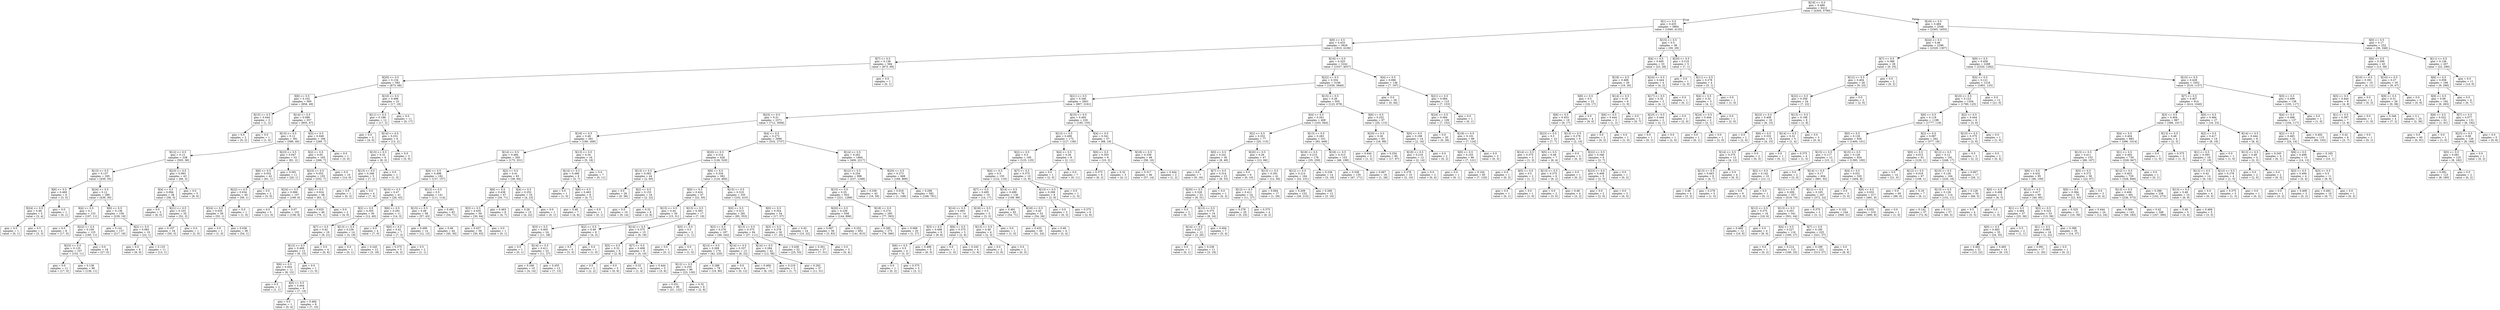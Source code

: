 digraph Tree {
node [shape=box] ;
0 [label="X[19] <= 0.5\ngini = 0.489\nsamples = 6412\nvalue = [4305, 5790]"] ;
1 [label="X[1] <= 0.5\ngini = 0.435\nsamples = 3864\nvalue = [1940, 4135]"] ;
0 -> 1 [labeldistance=2.5, labelangle=45, headlabel="True"] ;
2 [label="X[9] <= 0.5\ngini = 0.433\nsamples = 3826\nvalue = [1910, 4106]"] ;
1 -> 2 ;
3 [label="X[7] <= 0.5\ngini = 0.136\nsamples = 584\nvalue = [873, 69]"] ;
2 -> 3 ;
4 [label="X[20] <= 0.5\ngini = 0.134\nsamples = 583\nvalue = [873, 68]"] ;
3 -> 4 ;
5 [label="X[8] <= 0.5\ngini = 0.102\nsamples = 560\nvalue = [856, 49]"] ;
4 -> 5 ;
6 [label="X[15] <= 0.5\ngini = 0.444\nsamples = 3\nvalue = [1, 2]"] ;
5 -> 6 ;
7 [label="gini = 0.0\nsamples = 2\nvalue = [0, 2]"] ;
6 -> 7 ;
8 [label="gini = 0.0\nsamples = 1\nvalue = [1, 0]"] ;
6 -> 8 ;
9 [label="X[14] <= 0.5\ngini = 0.099\nsamples = 557\nvalue = [855, 47]"] ;
5 -> 9 ;
10 [label="X[15] <= 0.5\ngini = 0.12\nsamples = 391\nvalue = [586, 40]"] ;
9 -> 10 ;
11 [label="X[12] <= 0.5\ngini = 0.13\nsamples = 338\nvalue = [505, 38]"] ;
10 -> 11 ;
12 [label="X[13] <= 0.5\ngini = 0.137\nsamples = 295\nvalue = [439, 35]"] ;
11 -> 12 ;
13 [label="X[6] <= 0.5\ngini = 0.469\nsamples = 6\nvalue = [3, 5]"] ;
12 -> 13 ;
14 [label="X[24] <= 0.5\ngini = 0.49\nsamples = 5\nvalue = [3, 4]"] ;
13 -> 14 ;
15 [label="gini = 0.0\nsamples = 1\nvalue = [0, 1]"] ;
14 -> 15 ;
16 [label="gini = 0.5\nsamples = 4\nvalue = [3, 3]"] ;
14 -> 16 ;
17 [label="gini = 0.0\nsamples = 1\nvalue = [0, 1]"] ;
13 -> 17 ;
18 [label="X[24] <= 0.5\ngini = 0.12\nsamples = 289\nvalue = [436, 30]"] ;
12 -> 18 ;
19 [label="X[4] <= 0.5\ngini = 0.1\nsamples = 133\nvalue = [197, 11]"] ;
18 -> 19 ;
20 [label="gini = 0.0\nsamples = 8\nvalue = [17, 0]"] ;
19 -> 20 ;
21 [label="X[22] <= 0.5\ngini = 0.109\nsamples = 125\nvalue = [180, 11]"] ;
19 -> 21 ;
22 [label="X[23] <= 0.5\ngini = 0.125\nsamples = 107\nvalue = [153, 11]"] ;
21 -> 22 ;
23 [label="gini = 0.0\nsamples = 11\nvalue = [17, 0]"] ;
22 -> 23 ;
24 [label="gini = 0.138\nsamples = 96\nvalue = [136, 11]"] ;
22 -> 24 ;
25 [label="gini = 0.0\nsamples = 18\nvalue = [27, 0]"] ;
21 -> 25 ;
26 [label="X[6] <= 0.5\ngini = 0.136\nsamples = 156\nvalue = [239, 19]"] ;
18 -> 26 ;
27 [label="gini = 0.141\nsamples = 137\nvalue = [217, 18]"] ;
26 -> 27 ;
28 [label="X[2] <= 0.5\ngini = 0.083\nsamples = 19\nvalue = [22, 1]"] ;
26 -> 28 ;
29 [label="gini = 0.0\nsamples = 8\nvalue = [9, 0]"] ;
28 -> 29 ;
30 [label="gini = 0.133\nsamples = 11\nvalue = [13, 1]"] ;
28 -> 30 ;
31 [label="X[23] <= 0.5\ngini = 0.083\nsamples = 43\nvalue = [66, 3]"] ;
11 -> 31 ;
32 [label="X[4] <= 0.5\ngini = 0.094\nsamples = 38\nvalue = [58, 3]"] ;
31 -> 32 ;
33 [label="gini = 0.0\nsamples = 3\nvalue = [6, 0]"] ;
32 -> 33 ;
34 [label="X[21] <= 0.5\ngini = 0.103\nsamples = 35\nvalue = [52, 3]"] ;
32 -> 34 ;
35 [label="gini = 0.107\nsamples = 34\nvalue = [50, 3]"] ;
34 -> 35 ;
36 [label="gini = 0.0\nsamples = 1\nvalue = [2, 0]"] ;
34 -> 36 ;
37 [label="gini = 0.0\nsamples = 5\nvalue = [8, 0]"] ;
31 -> 37 ;
38 [label="X[23] <= 0.5\ngini = 0.047\nsamples = 53\nvalue = [81, 2]"] ;
10 -> 38 ;
39 [label="X[6] <= 0.5\ngini = 0.032\nsamples = 42\nvalue = [61, 1]"] ;
38 -> 39 ;
40 [label="X[22] <= 0.5\ngini = 0.034\nsamples = 40\nvalue = [56, 1]"] ;
39 -> 40 ;
41 [label="X[24] <= 0.5\ngini = 0.035\nsamples = 39\nvalue = [55, 1]"] ;
40 -> 41 ;
42 [label="gini = 0.0\nsamples = 1\nvalue = [1, 0]"] ;
41 -> 42 ;
43 [label="gini = 0.036\nsamples = 38\nvalue = [54, 1]"] ;
41 -> 43 ;
44 [label="gini = 0.0\nsamples = 1\nvalue = [1, 0]"] ;
40 -> 44 ;
45 [label="gini = 0.0\nsamples = 2\nvalue = [5, 0]"] ;
39 -> 45 ;
46 [label="gini = 0.091\nsamples = 11\nvalue = [20, 1]"] ;
38 -> 46 ;
47 [label="X[5] <= 0.5\ngini = 0.049\nsamples = 166\nvalue = [269, 7]"] ;
9 -> 47 ;
48 [label="X[2] <= 0.5\ngini = 0.05\nsamples = 165\nvalue = [266, 7]"] ;
47 -> 48 ;
49 [label="X[23] <= 0.5\ngini = 0.053\nsamples = 155\nvalue = [252, 7]"] ;
48 -> 49 ;
50 [label="X[24] <= 0.5\ngini = 0.066\nsamples = 107\nvalue = [169, 6]"] ;
49 -> 50 ;
51 [label="gini = 0.0\nsamples = 5\nvalue = [11, 0]"] ;
50 -> 51 ;
52 [label="gini = 0.07\nsamples = 102\nvalue = [158, 6]"] ;
50 -> 52 ;
53 [label="X[6] <= 0.5\ngini = 0.024\nsamples = 48\nvalue = [83, 1]"] ;
49 -> 53 ;
54 [label="gini = 0.025\nsamples = 46\nvalue = [79, 1]"] ;
53 -> 54 ;
55 [label="gini = 0.0\nsamples = 2\nvalue = [4, 0]"] ;
53 -> 55 ;
56 [label="gini = 0.0\nsamples = 10\nvalue = [14, 0]"] ;
48 -> 56 ;
57 [label="gini = 0.0\nsamples = 1\nvalue = [3, 0]"] ;
47 -> 57 ;
58 [label="X[10] <= 0.5\ngini = 0.498\nsamples = 23\nvalue = [17, 19]"] ;
4 -> 58 ;
59 [label="X[11] <= 0.5\ngini = 0.188\nsamples = 12\nvalue = [17, 2]"] ;
58 -> 59 ;
60 [label="gini = 0.0\nsamples = 3\nvalue = [4, 0]"] ;
59 -> 60 ;
61 [label="X[14] <= 0.5\ngini = 0.231\nsamples = 9\nvalue = [13, 2]"] ;
59 -> 61 ;
62 [label="X[15] <= 0.5\ngini = 0.32\nsamples = 6\nvalue = [8, 2]"] ;
61 -> 62 ;
63 [label="X[13] <= 0.5\ngini = 0.346\nsamples = 5\nvalue = [7, 2]"] ;
62 -> 63 ;
64 [label="gini = 0.0\nsamples = 1\nvalue = [0, 2]"] ;
63 -> 64 ;
65 [label="gini = 0.0\nsamples = 4\nvalue = [7, 0]"] ;
63 -> 65 ;
66 [label="gini = 0.0\nsamples = 1\nvalue = [1, 0]"] ;
62 -> 66 ;
67 [label="gini = 0.0\nsamples = 3\nvalue = [5, 0]"] ;
61 -> 67 ;
68 [label="gini = 0.0\nsamples = 11\nvalue = [0, 17]"] ;
58 -> 68 ;
69 [label="gini = 0.0\nsamples = 1\nvalue = [0, 1]"] ;
3 -> 69 ;
70 [label="X[16] <= 0.5\ngini = 0.325\nsamples = 3242\nvalue = [1037, 4037]"] ;
2 -> 70 ;
71 [label="X[22] <= 0.5\ngini = 0.334\nsamples = 3106\nvalue = [1030, 3840]"] ;
70 -> 71 ;
72 [label="X[21] <= 0.5\ngini = 0.346\nsamples = 2601\nvalue = [907, 3161]"] ;
71 -> 72 ;
73 [label="X[23] <= 0.5\ngini = 0.31\nsamples = 2371\nvalue = [712, 3006]"] ;
72 -> 73 ;
74 [label="X[18] <= 0.5\ngini = 0.48\nsamples = 281\nvalue = [180, 269]"] ;
73 -> 74 ;
75 [label="X[14] <= 0.5\ngini = 0.484\nsamples = 265\nvalue = [175, 251]"] ;
74 -> 75 ;
76 [label="X[4] <= 0.5\ngini = 0.498\nsamples = 182\nvalue = [137, 157]"] ;
75 -> 76 ;
77 [label="X[15] <= 0.5\ngini = 0.47\nsamples = 41\nvalue = [26, 43]"] ;
76 -> 77 ;
78 [label="X[2] <= 0.5\ngini = 0.355\nsamples = 30\nvalue = [12, 40]"] ;
77 -> 78 ;
79 [label="X[7] <= 0.5\ngini = 0.42\nsamples = 16\nvalue = [9, 21]"] ;
78 -> 79 ;
80 [label="X[12] <= 0.5\ngini = 0.469\nsamples = 12\nvalue = [9, 15]"] ;
79 -> 80 ;
81 [label="X[6] <= 0.5\ngini = 0.454\nsamples = 11\nvalue = [8, 15]"] ;
80 -> 81 ;
82 [label="gini = 0.5\nsamples = 2\nvalue = [1, 1]"] ;
81 -> 82 ;
83 [label="X[0] <= 0.5\ngini = 0.444\nsamples = 9\nvalue = [7, 14]"] ;
81 -> 83 ;
84 [label="gini = 0.0\nsamples = 1\nvalue = [0, 4]"] ;
83 -> 84 ;
85 [label="gini = 0.484\nsamples = 8\nvalue = [7, 10]"] ;
83 -> 85 ;
86 [label="gini = 0.0\nsamples = 1\nvalue = [1, 0]"] ;
80 -> 86 ;
87 [label="gini = 0.0\nsamples = 4\nvalue = [0, 6]"] ;
79 -> 87 ;
88 [label="X[13] <= 0.5\ngini = 0.236\nsamples = 14\nvalue = [3, 19]"] ;
78 -> 88 ;
89 [label="gini = 0.0\nsamples = 1\nvalue = [0, 1]"] ;
88 -> 89 ;
90 [label="gini = 0.245\nsamples = 13\nvalue = [3, 18]"] ;
88 -> 90 ;
91 [label="X[6] <= 0.5\ngini = 0.291\nsamples = 11\nvalue = [14, 3]"] ;
77 -> 91 ;
92 [label="gini = 0.0\nsamples = 4\nvalue = [7, 0]"] ;
91 -> 92 ;
93 [label="X[0] <= 0.5\ngini = 0.42\nsamples = 7\nvalue = [7, 3]"] ;
91 -> 93 ;
94 [label="gini = 0.375\nsamples = 5\nvalue = [6, 2]"] ;
93 -> 94 ;
95 [label="gini = 0.5\nsamples = 2\nvalue = [1, 1]"] ;
93 -> 95 ;
96 [label="X[13] <= 0.5\ngini = 0.5\nsamples = 141\nvalue = [111, 114]"] ;
76 -> 96 ;
97 [label="X[15] <= 0.5\ngini = 0.49\nsamples = 58\nvalue = [57, 43]"] ;
96 -> 97 ;
98 [label="gini = 0.499\nsamples = 14\nvalue = [12, 13]"] ;
97 -> 98 ;
99 [label="gini = 0.48\nsamples = 44\nvalue = [45, 30]"] ;
97 -> 99 ;
100 [label="gini = 0.491\nsamples = 83\nvalue = [54, 71]"] ;
96 -> 100 ;
101 [label="X[2] <= 0.5\ngini = 0.41\nsamples = 83\nvalue = [38, 94]"] ;
75 -> 101 ;
102 [label="X[6] <= 0.5\ngini = 0.438\nsamples = 67\nvalue = [34, 71]"] ;
101 -> 102 ;
103 [label="X[3] <= 0.5\ngini = 0.435\nsamples = 59\nvalue = [30, 64]"] ;
102 -> 103 ;
104 [label="gini = 0.437\nsamples = 58\nvalue = [30, 63]"] ;
103 -> 104 ;
105 [label="gini = 0.0\nsamples = 1\nvalue = [0, 1]"] ;
103 -> 105 ;
106 [label="gini = 0.463\nsamples = 8\nvalue = [4, 7]"] ;
102 -> 106 ;
107 [label="X[4] <= 0.5\ngini = 0.252\nsamples = 16\nvalue = [4, 23]"] ;
101 -> 107 ;
108 [label="gini = 0.26\nsamples = 15\nvalue = [4, 22]"] ;
107 -> 108 ;
109 [label="gini = 0.0\nsamples = 1\nvalue = [0, 1]"] ;
107 -> 109 ;
110 [label="X[13] <= 0.5\ngini = 0.34\nsamples = 16\nvalue = [5, 18]"] ;
74 -> 110 ;
111 [label="X[14] <= 0.5\ngini = 0.486\nsamples = 9\nvalue = [5, 7]"] ;
110 -> 111 ;
112 [label="gini = 0.0\nsamples = 1\nvalue = [1, 0]"] ;
111 -> 112 ;
113 [label="X[6] <= 0.5\ngini = 0.463\nsamples = 8\nvalue = [4, 7]"] ;
111 -> 113 ;
114 [label="gini = 0.48\nsamples = 7\nvalue = [4, 6]"] ;
113 -> 114 ;
115 [label="gini = 0.0\nsamples = 1\nvalue = [0, 1]"] ;
113 -> 115 ;
116 [label="gini = 0.0\nsamples = 7\nvalue = [0, 11]"] ;
110 -> 116 ;
117 [label="X[4] <= 0.5\ngini = 0.273\nsamples = 2090\nvalue = [532, 2737]"] ;
73 -> 117 ;
118 [label="X[20] <= 0.5\ngini = 0.314\nsamples = 426\nvalue = [126, 520]"] ;
117 -> 118 ;
119 [label="X[13] <= 0.5\ngini = 0.062\nsamples = 44\nvalue = [2, 60]"] ;
118 -> 119 ;
120 [label="gini = 0.0\nsamples = 26\nvalue = [0, 38]"] ;
119 -> 120 ;
121 [label="X[2] <= 0.5\ngini = 0.153\nsamples = 18\nvalue = [2, 22]"] ;
119 -> 121 ;
122 [label="gini = 0.0\nsamples = 10\nvalue = [0, 14]"] ;
121 -> 122 ;
123 [label="gini = 0.32\nsamples = 8\nvalue = [2, 8]"] ;
121 -> 123 ;
124 [label="X[6] <= 0.5\ngini = 0.334\nsamples = 382\nvalue = [124, 460]"] ;
118 -> 124 ;
125 [label="X[0] <= 0.5\ngini = 0.424\nsamples = 47\nvalue = [22, 50]"] ;
124 -> 125 ;
126 [label="X[15] <= 0.5\ngini = 0.44\nsamples = 30\nvalue = [15, 31]"] ;
125 -> 126 ;
127 [label="X[3] <= 0.5\ngini = 0.405\nsamples = 24\nvalue = [11, 28]"] ;
126 -> 127 ;
128 [label="gini = 0.0\nsamples = 1\nvalue = [0, 1]"] ;
127 -> 128 ;
129 [label="X[14] <= 0.5\ngini = 0.411\nsamples = 23\nvalue = [11, 27]"] ;
127 -> 129 ;
130 [label="gini = 0.346\nsamples = 10\nvalue = [4, 14]"] ;
129 -> 130 ;
131 [label="gini = 0.455\nsamples = 13\nvalue = [7, 13]"] ;
129 -> 131 ;
132 [label="X[2] <= 0.5\ngini = 0.49\nsamples = 6\nvalue = [4, 3]"] ;
126 -> 132 ;
133 [label="gini = 0.5\nsamples = 5\nvalue = [3, 3]"] ;
132 -> 133 ;
134 [label="gini = 0.0\nsamples = 1\nvalue = [1, 0]"] ;
132 -> 134 ;
135 [label="X[15] <= 0.5\ngini = 0.393\nsamples = 17\nvalue = [7, 19]"] ;
125 -> 135 ;
136 [label="X[14] <= 0.5\ngini = 0.375\nsamples = 15\nvalue = [6, 18]"] ;
135 -> 136 ;
137 [label="X[5] <= 0.5\ngini = 0.32\nsamples = 6\nvalue = [2, 8]"] ;
136 -> 137 ;
138 [label="gini = 0.5\nsamples = 3\nvalue = [2, 2]"] ;
137 -> 138 ;
139 [label="gini = 0.0\nsamples = 3\nvalue = [0, 6]"] ;
137 -> 139 ;
140 [label="X[7] <= 0.5\ngini = 0.408\nsamples = 9\nvalue = [4, 10]"] ;
136 -> 140 ;
141 [label="gini = 0.32\nsamples = 4\nvalue = [1, 4]"] ;
140 -> 141 ;
142 [label="gini = 0.444\nsamples = 5\nvalue = [3, 6]"] ;
140 -> 142 ;
143 [label="X[5] <= 0.5\ngini = 0.5\nsamples = 2\nvalue = [1, 1]"] ;
135 -> 143 ;
144 [label="gini = 0.0\nsamples = 1\nvalue = [0, 1]"] ;
143 -> 144 ;
145 [label="gini = 0.0\nsamples = 1\nvalue = [1, 0]"] ;
143 -> 145 ;
146 [label="X[15] <= 0.5\ngini = 0.319\nsamples = 335\nvalue = [102, 410]"] ;
124 -> 146 ;
147 [label="X[0] <= 0.5\ngini = 0.313\nsamples = 281\nvalue = [85, 353]"] ;
146 -> 147 ;
148 [label="X[3] <= 0.5\ngini = 0.276\nsamples = 187\nvalue = [48, 242]"] ;
147 -> 148 ;
149 [label="X[13] <= 0.5\ngini = 0.269\nsamples = 174\nvalue = [42, 220]"] ;
148 -> 149 ;
150 [label="X[12] <= 0.5\ngini = 0.255\nsamples = 96\nvalue = [23, 130]"] ;
149 -> 150 ;
151 [label="gini = 0.251\nsamples = 90\nvalue = [21, 122]"] ;
150 -> 151 ;
152 [label="gini = 0.32\nsamples = 6\nvalue = [2, 8]"] ;
150 -> 152 ;
153 [label="gini = 0.288\nsamples = 78\nvalue = [19, 90]"] ;
149 -> 153 ;
154 [label="X[14] <= 0.5\ngini = 0.337\nsamples = 13\nvalue = [6, 22]"] ;
148 -> 154 ;
155 [label="gini = 0.0\nsamples = 6\nvalue = [0, 12]"] ;
154 -> 155 ;
156 [label="gini = 0.469\nsamples = 7\nvalue = [6, 10]"] ;
154 -> 156 ;
157 [label="X[13] <= 0.5\ngini = 0.375\nsamples = 94\nvalue = [37, 111]"] ;
147 -> 157 ;
158 [label="X[14] <= 0.5\ngini = 0.284\nsamples = 42\nvalue = [12, 58]"] ;
157 -> 158 ;
159 [label="gini = 0.219\nsamples = 5\nvalue = [1, 7]"] ;
158 -> 159 ;
160 [label="gini = 0.292\nsamples = 37\nvalue = [11, 51]"] ;
158 -> 160 ;
161 [label="gini = 0.436\nsamples = 52\nvalue = [25, 53]"] ;
157 -> 161 ;
162 [label="X[0] <= 0.5\ngini = 0.354\nsamples = 54\nvalue = [17, 57]"] ;
146 -> 162 ;
163 [label="X[3] <= 0.5\ngini = 0.278\nsamples = 30\nvalue = [7, 35]"] ;
162 -> 163 ;
164 [label="gini = 0.301\nsamples = 27\nvalue = [7, 31]"] ;
163 -> 164 ;
165 [label="gini = 0.0\nsamples = 3\nvalue = [0, 4]"] ;
163 -> 165 ;
166 [label="gini = 0.43\nsamples = 24\nvalue = [10, 22]"] ;
162 -> 166 ;
167 [label="X[14] <= 0.5\ngini = 0.262\nsamples = 1664\nvalue = [406, 2217]"] ;
117 -> 167 ;
168 [label="X[12] <= 0.5\ngini = 0.254\nsamples = 996\nvalue = [237, 1348]"] ;
167 -> 168 ;
169 [label="X[15] <= 0.5\ngini = 0.25\nsamples = 953\nvalue = [221, 1289]"] ;
168 -> 169 ;
170 [label="X[20] <= 0.5\ngini = 0.239\nsamples = 658\nvalue = [144, 896]"] ;
169 -> 170 ;
171 [label="gini = 0.067\nsamples = 56\nvalue = [3, 83]"] ;
170 -> 171 ;
172 [label="gini = 0.252\nsamples = 602\nvalue = [141, 813]"] ;
170 -> 172 ;
173 [label="X[18] <= 0.5\ngini = 0.274\nsamples = 295\nvalue = [77, 393]"] ;
169 -> 173 ;
174 [label="gini = 0.285\nsamples = 275\nvalue = [76, 366]"] ;
173 -> 174 ;
175 [label="gini = 0.069\nsamples = 20\nvalue = [1, 27]"] ;
173 -> 175 ;
176 [label="gini = 0.336\nsamples = 43\nvalue = [16, 59]"] ;
168 -> 176 ;
177 [label="X[20] <= 0.5\ngini = 0.273\nsamples = 668\nvalue = [169, 869]"] ;
167 -> 177 ;
178 [label="gini = 0.018\nsamples = 76\nvalue = [1, 108]"] ;
177 -> 178 ;
179 [label="gini = 0.296\nsamples = 592\nvalue = [168, 761]"] ;
177 -> 179 ;
180 [label="X[15] <= 0.5\ngini = 0.493\nsamples = 230\nvalue = [195, 155]"] ;
72 -> 180 ;
181 [label="X[12] <= 0.5\ngini = 0.499\nsamples = 173\nvalue = [127, 136]"] ;
180 -> 181 ;
182 [label="X[2] <= 0.5\ngini = 0.5\nsamples = 165\nvalue = [125, 125]"] ;
181 -> 182 ;
183 [label="X[4] <= 0.5\ngini = 0.5\nsamples = 155\nvalue = [122, 116]"] ;
182 -> 183 ;
184 [label="X[7] <= 0.5\ngini = 0.495\nsamples = 19\nvalue = [14, 17]"] ;
183 -> 184 ;
185 [label="X[14] <= 0.5\ngini = 0.493\nsamples = 14\nvalue = [11, 14]"] ;
184 -> 185 ;
186 [label="X[3] <= 0.5\ngini = 0.498\nsamples = 9\nvalue = [9, 8]"] ;
185 -> 186 ;
187 [label="X[6] <= 0.5\ngini = 0.5\nsamples = 4\nvalue = [3, 3]"] ;
186 -> 187 ;
188 [label="gini = 0.0\nsamples = 1\nvalue = [0, 2]"] ;
187 -> 188 ;
189 [label="gini = 0.375\nsamples = 3\nvalue = [3, 1]"] ;
187 -> 189 ;
190 [label="gini = 0.496\nsamples = 5\nvalue = [6, 5]"] ;
186 -> 190 ;
191 [label="X[6] <= 0.5\ngini = 0.375\nsamples = 5\nvalue = [2, 6]"] ;
185 -> 191 ;
192 [label="gini = 0.0\nsamples = 1\nvalue = [1, 0]"] ;
191 -> 192 ;
193 [label="gini = 0.245\nsamples = 4\nvalue = [1, 6]"] ;
191 -> 193 ;
194 [label="X[18] <= 0.5\ngini = 0.5\nsamples = 5\nvalue = [3, 3]"] ;
184 -> 194 ;
195 [label="X[13] <= 0.5\ngini = 0.48\nsamples = 4\nvalue = [2, 3]"] ;
194 -> 195 ;
196 [label="gini = 0.0\nsamples = 2\nvalue = [2, 0]"] ;
195 -> 196 ;
197 [label="gini = 0.0\nsamples = 2\nvalue = [0, 3]"] ;
195 -> 197 ;
198 [label="gini = 0.0\nsamples = 1\nvalue = [1, 0]"] ;
194 -> 198 ;
199 [label="X[14] <= 0.5\ngini = 0.499\nsamples = 136\nvalue = [108, 99]"] ;
183 -> 199 ;
200 [label="gini = 0.491\nsamples = 83\nvalue = [54, 71]"] ;
199 -> 200 ;
201 [label="X[18] <= 0.5\ngini = 0.45\nsamples = 53\nvalue = [54, 28]"] ;
199 -> 201 ;
202 [label="gini = 0.435\nsamples = 49\nvalue = [51, 24]"] ;
201 -> 202 ;
203 [label="gini = 0.49\nsamples = 4\nvalue = [3, 4]"] ;
201 -> 203 ;
204 [label="X[7] <= 0.5\ngini = 0.375\nsamples = 10\nvalue = [3, 9]"] ;
182 -> 204 ;
205 [label="X[13] <= 0.5\ngini = 0.298\nsamples = 9\nvalue = [2, 9]"] ;
204 -> 205 ;
206 [label="gini = 0.0\nsamples = 3\nvalue = [0, 3]"] ;
205 -> 206 ;
207 [label="gini = 0.375\nsamples = 6\nvalue = [2, 6]"] ;
205 -> 207 ;
208 [label="gini = 0.0\nsamples = 1\nvalue = [1, 0]"] ;
204 -> 208 ;
209 [label="X[4] <= 0.5\ngini = 0.26\nsamples = 8\nvalue = [2, 11]"] ;
181 -> 209 ;
210 [label="gini = 0.0\nsamples = 1\nvalue = [2, 0]"] ;
209 -> 210 ;
211 [label="gini = 0.0\nsamples = 7\nvalue = [0, 11]"] ;
209 -> 211 ;
212 [label="X[4] <= 0.5\ngini = 0.341\nsamples = 57\nvalue = [68, 19]"] ;
180 -> 212 ;
213 [label="X[0] <= 0.5\ngini = 0.355\nsamples = 9\nvalue = [10, 3]"] ;
212 -> 213 ;
214 [label="gini = 0.375\nsamples = 6\nvalue = [6, 2]"] ;
213 -> 214 ;
215 [label="gini = 0.32\nsamples = 3\nvalue = [4, 1]"] ;
213 -> 215 ;
216 [label="X[18] <= 0.5\ngini = 0.339\nsamples = 48\nvalue = [58, 16]"] ;
212 -> 216 ;
217 [label="gini = 0.317\nsamples = 46\nvalue = [57, 14]"] ;
216 -> 217 ;
218 [label="gini = 0.444\nsamples = 2\nvalue = [1, 2]"] ;
216 -> 218 ;
219 [label="X[15] <= 0.5\ngini = 0.26\nsamples = 505\nvalue = [123, 679]"] ;
71 -> 219 ;
220 [label="X[4] <= 0.5\ngini = 0.261\nsamples = 408\nvalue = [103, 564]"] ;
219 -> 220 ;
221 [label="X[2] <= 0.5\ngini = 0.252\nsamples = 77\nvalue = [20, 115]"] ;
220 -> 221 ;
222 [label="X[0] <= 0.5\ngini = 0.241\nsamples = 30\nvalue = [8, 49]"] ;
221 -> 222 ;
223 [label="gini = 0.0\nsamples = 7\nvalue = [0, 16]"] ;
222 -> 223 ;
224 [label="X[7] <= 0.5\ngini = 0.314\nsamples = 23\nvalue = [8, 33]"] ;
222 -> 224 ;
225 [label="X[20] <= 0.5\ngini = 0.326\nsamples = 22\nvalue = [8, 31]"] ;
224 -> 225 ;
226 [label="gini = 0.0\nsamples = 3\nvalue = [0, 7]"] ;
225 -> 226 ;
227 [label="X[13] <= 0.5\ngini = 0.375\nsamples = 19\nvalue = [8, 24]"] ;
225 -> 227 ;
228 [label="X[14] <= 0.5\ngini = 0.227\nsamples = 12\nvalue = [3, 20]"] ;
227 -> 228 ;
229 [label="gini = 0.0\nsamples = 1\nvalue = [0, 1]"] ;
228 -> 229 ;
230 [label="gini = 0.236\nsamples = 11\nvalue = [3, 19]"] ;
228 -> 230 ;
231 [label="gini = 0.494\nsamples = 7\nvalue = [5, 4]"] ;
227 -> 231 ;
232 [label="gini = 0.0\nsamples = 1\nvalue = [0, 2]"] ;
224 -> 232 ;
233 [label="X[20] <= 0.5\ngini = 0.26\nsamples = 47\nvalue = [12, 66]"] ;
221 -> 233 ;
234 [label="gini = 0.0\nsamples = 6\nvalue = [0, 10]"] ;
233 -> 234 ;
235 [label="X[13] <= 0.5\ngini = 0.291\nsamples = 41\nvalue = [12, 56]"] ;
233 -> 235 ;
236 [label="X[12] <= 0.5\ngini = 0.411\nsamples = 24\nvalue = [11, 27]"] ;
235 -> 236 ;
237 [label="gini = 0.278\nsamples = 20\nvalue = [5, 25]"] ;
236 -> 237 ;
238 [label="gini = 0.375\nsamples = 4\nvalue = [6, 2]"] ;
236 -> 238 ;
239 [label="gini = 0.064\nsamples = 17\nvalue = [1, 29]"] ;
235 -> 239 ;
240 [label="X[13] <= 0.5\ngini = 0.263\nsamples = 331\nvalue = [83, 449]"] ;
220 -> 240 ;
241 [label="X[18] <= 0.5\ngini = 0.215\nsamples = 178\nvalue = [35, 250]"] ;
240 -> 241 ;
242 [label="X[12] <= 0.5\ngini = 0.214\nsamples = 164\nvalue = [32, 231]"] ;
241 -> 242 ;
243 [label="gini = 0.209\nsamples = 152\nvalue = [29, 215]"] ;
242 -> 243 ;
244 [label="gini = 0.266\nsamples = 12\nvalue = [3, 16]"] ;
242 -> 244 ;
245 [label="gini = 0.236\nsamples = 14\nvalue = [3, 19]"] ;
241 -> 245 ;
246 [label="X[18] <= 0.5\ngini = 0.313\nsamples = 153\nvalue = [48, 199]"] ;
240 -> 246 ;
247 [label="gini = 0.338\nsamples = 135\nvalue = [47, 171]"] ;
246 -> 247 ;
248 [label="gini = 0.067\nsamples = 18\nvalue = [1, 28]"] ;
246 -> 248 ;
249 [label="X[6] <= 0.5\ngini = 0.252\nsamples = 97\nvalue = [20, 115]"] ;
219 -> 249 ;
250 [label="X[20] <= 0.5\ngini = 0.26\nsamples = 83\nvalue = [18, 99]"] ;
249 -> 250 ;
251 [label="gini = 0.444\nsamples = 3\nvalue = [1, 2]"] ;
250 -> 251 ;
252 [label="gini = 0.254\nsamples = 80\nvalue = [17, 97]"] ;
250 -> 252 ;
253 [label="X[0] <= 0.5\ngini = 0.198\nsamples = 14\nvalue = [2, 16]"] ;
249 -> 253 ;
254 [label="X[18] <= 0.5\ngini = 0.219\nsamples = 12\nvalue = [2, 14]"] ;
253 -> 254 ;
255 [label="gini = 0.278\nsamples = 10\nvalue = [2, 10]"] ;
254 -> 255 ;
256 [label="gini = 0.0\nsamples = 2\nvalue = [0, 4]"] ;
254 -> 256 ;
257 [label="gini = 0.0\nsamples = 2\nvalue = [0, 2]"] ;
253 -> 257 ;
258 [label="X[4] <= 0.5\ngini = 0.066\nsamples = 136\nvalue = [7, 197]"] ;
70 -> 258 ;
259 [label="gini = 0.0\nsamples = 26\nvalue = [0, 44]"] ;
258 -> 259 ;
260 [label="X[21] <= 0.5\ngini = 0.084\nsamples = 110\nvalue = [7, 153]"] ;
258 -> 260 ;
261 [label="X[24] <= 0.5\ngini = 0.084\nsamples = 109\nvalue = [7, 152]"] ;
260 -> 261 ;
262 [label="gini = 0.0\nsamples = 20\nvalue = [0, 28]"] ;
261 -> 262 ;
263 [label="X[18] <= 0.5\ngini = 0.101\nsamples = 89\nvalue = [7, 124]"] ;
261 -> 263 ;
264 [label="X[0] <= 0.5\ngini = 0.103\nsamples = 86\nvalue = [7, 121]"] ;
263 -> 264 ;
265 [label="gini = 0.0\nsamples = 1\nvalue = [0, 1]"] ;
264 -> 265 ;
266 [label="gini = 0.104\nsamples = 85\nvalue = [7, 120]"] ;
264 -> 266 ;
267 [label="gini = 0.0\nsamples = 3\nvalue = [0, 3]"] ;
263 -> 267 ;
268 [label="gini = 0.0\nsamples = 1\nvalue = [0, 1]"] ;
260 -> 268 ;
269 [label="X[15] <= 0.5\ngini = 0.5\nsamples = 38\nvalue = [30, 29]"] ;
1 -> 269 ;
270 [label="X[4] <= 0.5\ngini = 0.495\nsamples = 33\nvalue = [23, 28]"] ;
269 -> 270 ;
271 [label="X[18] <= 0.5\ngini = 0.488\nsamples = 29\nvalue = [19, 26]"] ;
270 -> 271 ;
272 [label="X[8] <= 0.5\ngini = 0.5\nsamples = 23\nvalue = [18, 17]"] ;
271 -> 272 ;
273 [label="X[6] <= 0.5\ngini = 0.453\nsamples = 19\nvalue = [9, 17]"] ;
272 -> 273 ;
274 [label="X[23] <= 0.5\ngini = 0.5\nsamples = 10\nvalue = [7, 7]"] ;
273 -> 274 ;
275 [label="X[14] <= 0.5\ngini = 0.375\nsamples = 3\nvalue = [1, 3]"] ;
274 -> 275 ;
276 [label="gini = 0.0\nsamples = 1\nvalue = [0, 2]"] ;
275 -> 276 ;
277 [label="X[5] <= 0.5\ngini = 0.5\nsamples = 2\nvalue = [1, 1]"] ;
275 -> 277 ;
278 [label="gini = 0.0\nsamples = 1\nvalue = [0, 1]"] ;
277 -> 278 ;
279 [label="gini = 0.0\nsamples = 1\nvalue = [1, 0]"] ;
277 -> 279 ;
280 [label="X[5] <= 0.5\ngini = 0.48\nsamples = 7\nvalue = [6, 4]"] ;
274 -> 280 ;
281 [label="X[13] <= 0.5\ngini = 0.375\nsamples = 6\nvalue = [6, 2]"] ;
280 -> 281 ;
282 [label="gini = 0.0\nsamples = 2\nvalue = [3, 0]"] ;
281 -> 282 ;
283 [label="gini = 0.48\nsamples = 4\nvalue = [3, 2]"] ;
281 -> 283 ;
284 [label="gini = 0.0\nsamples = 1\nvalue = [0, 2]"] ;
280 -> 284 ;
285 [label="X[13] <= 0.5\ngini = 0.278\nsamples = 9\nvalue = [2, 10]"] ;
273 -> 285 ;
286 [label="gini = 0.0\nsamples = 3\nvalue = [0, 3]"] ;
285 -> 286 ;
287 [label="X[22] <= 0.5\ngini = 0.346\nsamples = 6\nvalue = [2, 7]"] ;
285 -> 287 ;
288 [label="X[23] <= 0.5\ngini = 0.408\nsamples = 5\nvalue = [2, 5]"] ;
287 -> 288 ;
289 [label="gini = 0.0\nsamples = 2\nvalue = [2, 0]"] ;
288 -> 289 ;
290 [label="gini = 0.0\nsamples = 3\nvalue = [0, 5]"] ;
288 -> 290 ;
291 [label="gini = 0.0\nsamples = 1\nvalue = [0, 2]"] ;
287 -> 291 ;
292 [label="gini = 0.0\nsamples = 4\nvalue = [9, 0]"] ;
272 -> 292 ;
293 [label="X[14] <= 0.5\ngini = 0.18\nsamples = 6\nvalue = [1, 9]"] ;
271 -> 293 ;
294 [label="X[6] <= 0.5\ngini = 0.444\nsamples = 3\nvalue = [1, 2]"] ;
293 -> 294 ;
295 [label="gini = 0.0\nsamples = 2\nvalue = [0, 2]"] ;
294 -> 295 ;
296 [label="gini = 0.0\nsamples = 1\nvalue = [1, 0]"] ;
294 -> 296 ;
297 [label="gini = 0.0\nsamples = 3\nvalue = [0, 7]"] ;
293 -> 297 ;
298 [label="X[24] <= 0.5\ngini = 0.444\nsamples = 4\nvalue = [4, 2]"] ;
270 -> 298 ;
299 [label="X[17] <= 0.5\ngini = 0.32\nsamples = 3\nvalue = [4, 1]"] ;
298 -> 299 ;
300 [label="X[23] <= 0.5\ngini = 0.444\nsamples = 2\nvalue = [2, 1]"] ;
299 -> 300 ;
301 [label="gini = 0.0\nsamples = 1\nvalue = [0, 1]"] ;
300 -> 301 ;
302 [label="gini = 0.0\nsamples = 1\nvalue = [2, 0]"] ;
300 -> 302 ;
303 [label="gini = 0.0\nsamples = 1\nvalue = [2, 0]"] ;
299 -> 303 ;
304 [label="gini = 0.0\nsamples = 1\nvalue = [0, 1]"] ;
298 -> 304 ;
305 [label="X[20] <= 0.5\ngini = 0.219\nsamples = 5\nvalue = [7, 1]"] ;
269 -> 305 ;
306 [label="gini = 0.0\nsamples = 1\nvalue = [2, 0]"] ;
305 -> 306 ;
307 [label="X[11] <= 0.5\ngini = 0.278\nsamples = 4\nvalue = [5, 1]"] ;
305 -> 307 ;
308 [label="X[4] <= 0.5\ngini = 0.32\nsamples = 3\nvalue = [4, 1]"] ;
307 -> 308 ;
309 [label="X[24] <= 0.5\ngini = 0.444\nsamples = 2\nvalue = [2, 1]"] ;
308 -> 309 ;
310 [label="gini = 0.0\nsamples = 1\nvalue = [0, 1]"] ;
309 -> 310 ;
311 [label="gini = 0.0\nsamples = 1\nvalue = [2, 0]"] ;
309 -> 311 ;
312 [label="gini = 0.0\nsamples = 1\nvalue = [2, 0]"] ;
308 -> 312 ;
313 [label="gini = 0.0\nsamples = 1\nvalue = [1, 0]"] ;
307 -> 313 ;
314 [label="X[16] <= 0.5\ngini = 0.484\nsamples = 2548\nvalue = [2365, 1655]"] ;
0 -> 314 [labeldistance=2.5, labelangle=-45, headlabel="False"] ;
315 [label="X[24] <= 0.5\ngini = 0.46\nsamples = 2296\nvalue = [2329, 1307]"] ;
314 -> 315 ;
316 [label="X[7] <= 0.5\ngini = 0.389\nsamples = 28\nvalue = [9, 25]"] ;
315 -> 316 ;
317 [label="X[12] <= 0.5\ngini = 0.404\nsamples = 26\nvalue = [9, 23]"] ;
316 -> 317 ;
318 [label="X[22] <= 0.5\ngini = 0.358\nsamples = 24\nvalue = [7, 23]"] ;
317 -> 318 ;
319 [label="X[23] <= 0.5\ngini = 0.408\nsamples = 16\nvalue = [6, 15]"] ;
318 -> 319 ;
320 [label="gini = 0.0\nsamples = 1\nvalue = [2, 0]"] ;
319 -> 320 ;
321 [label="X[6] <= 0.5\ngini = 0.332\nsamples = 15\nvalue = [4, 15]"] ;
319 -> 321 ;
322 [label="X[14] <= 0.5\ngini = 0.375\nsamples = 13\nvalue = [4, 12]"] ;
321 -> 322 ;
323 [label="X[13] <= 0.5\ngini = 0.463\nsamples = 9\nvalue = [4, 7]"] ;
322 -> 323 ;
324 [label="gini = 0.48\nsamples = 4\nvalue = [3, 2]"] ;
323 -> 324 ;
325 [label="gini = 0.278\nsamples = 5\nvalue = [1, 5]"] ;
323 -> 325 ;
326 [label="gini = 0.0\nsamples = 4\nvalue = [0, 5]"] ;
322 -> 326 ;
327 [label="gini = 0.0\nsamples = 2\nvalue = [0, 3]"] ;
321 -> 327 ;
328 [label="X[13] <= 0.5\ngini = 0.198\nsamples = 8\nvalue = [1, 8]"] ;
318 -> 328 ;
329 [label="X[14] <= 0.5\ngini = 0.32\nsamples = 5\nvalue = [1, 4]"] ;
328 -> 329 ;
330 [label="gini = 0.0\nsamples = 1\nvalue = [0, 1]"] ;
329 -> 330 ;
331 [label="gini = 0.375\nsamples = 4\nvalue = [1, 3]"] ;
329 -> 331 ;
332 [label="gini = 0.0\nsamples = 3\nvalue = [0, 4]"] ;
328 -> 332 ;
333 [label="gini = 0.0\nsamples = 2\nvalue = [2, 0]"] ;
317 -> 333 ;
334 [label="gini = 0.0\nsamples = 2\nvalue = [0, 2]"] ;
316 -> 334 ;
335 [label="X[9] <= 0.5\ngini = 0.458\nsamples = 2268\nvalue = [2320, 1282]"] ;
315 -> 335 ;
336 [label="X[5] <= 0.5\ngini = 0.121\nsamples = 1216\nvalue = [1801, 125]"] ;
335 -> 336 ;
337 [label="X[10] <= 0.5\ngini = 0.123\nsamples = 1204\nvalue = [1780, 125]"] ;
336 -> 337 ;
338 [label="X[6] <= 0.5\ngini = 0.118\nsamples = 1198\nvalue = [1777, 119]"] ;
337 -> 338 ;
339 [label="X[0] <= 0.5\ngini = 0.126\nsamples = 936\nvalue = [1400, 101]"] ;
338 -> 339 ;
340 [label="X[15] <= 0.5\ngini = 0.117\nsamples = 12\nvalue = [15, 1]"] ;
339 -> 340 ;
341 [label="X[2] <= 0.5\ngini = 0.142\nsamples = 10\nvalue = [12, 1]"] ;
340 -> 341 ;
342 [label="gini = 0.0\nsamples = 9\nvalue = [12, 0]"] ;
341 -> 342 ;
343 [label="gini = 0.0\nsamples = 1\nvalue = [0, 1]"] ;
341 -> 343 ;
344 [label="gini = 0.0\nsamples = 2\nvalue = [3, 0]"] ;
340 -> 344 ;
345 [label="X[15] <= 0.5\ngini = 0.126\nsamples = 924\nvalue = [1385, 100]"] ;
339 -> 345 ;
346 [label="X[14] <= 0.5\ngini = 0.17\nsamples = 604\nvalue = [891, 92]"] ;
345 -> 346 ;
347 [label="X[11] <= 0.5\ngini = 0.209\nsamples = 357\nvalue = [519, 70]"] ;
346 -> 347 ;
348 [label="X[12] <= 0.5\ngini = 0.375\nsamples = 16\nvalue = [18, 6]"] ;
347 -> 348 ;
349 [label="gini = 0.469\nsamples = 12\nvalue = [10, 6]"] ;
348 -> 349 ;
350 [label="gini = 0.0\nsamples = 4\nvalue = [8, 0]"] ;
348 -> 350 ;
351 [label="X[13] <= 0.5\ngini = 0.201\nsamples = 341\nvalue = [501, 64]"] ;
347 -> 351 ;
352 [label="X[4] <= 0.5\ngini = 0.227\nsamples = 116\nvalue = [180, 27]"] ;
351 -> 352 ;
353 [label="gini = 0.0\nsamples = 1\nvalue = [0, 2]"] ;
352 -> 353 ;
354 [label="gini = 0.214\nsamples = 115\nvalue = [180, 25]"] ;
352 -> 354 ;
355 [label="X[7] <= 0.5\ngini = 0.185\nsamples = 225\nvalue = [321, 37]"] ;
351 -> 355 ;
356 [label="gini = 0.189\nsamples = 221\nvalue = [313, 37]"] ;
355 -> 356 ;
357 [label="gini = 0.0\nsamples = 4\nvalue = [8, 0]"] ;
355 -> 357 ;
358 [label="X[11] <= 0.5\ngini = 0.105\nsamples = 247\nvalue = [372, 22]"] ;
346 -> 358 ;
359 [label="gini = 0.375\nsamples = 3\nvalue = [3, 1]"] ;
358 -> 359 ;
360 [label="gini = 0.102\nsamples = 244\nvalue = [369, 21]"] ;
358 -> 360 ;
361 [label="X[4] <= 0.5\ngini = 0.031\nsamples = 320\nvalue = [494, 8]"] ;
345 -> 361 ;
362 [label="gini = 0.0\nsamples = 3\nvalue = [3, 0]"] ;
361 -> 362 ;
363 [label="X[8] <= 0.5\ngini = 0.032\nsamples = 317\nvalue = [491, 8]"] ;
361 -> 363 ;
364 [label="gini = 0.032\nsamples = 316\nvalue = [490, 8]"] ;
363 -> 364 ;
365 [label="gini = 0.0\nsamples = 1\nvalue = [1, 0]"] ;
363 -> 365 ;
366 [label="X[2] <= 0.5\ngini = 0.087\nsamples = 262\nvalue = [377, 18]"] ;
338 -> 366 ;
367 [label="X[0] <= 0.5\ngini = 0.015\nsamples = 81\nvalue = [129, 1]"] ;
366 -> 367 ;
368 [label="gini = 0.0\nsamples = 14\nvalue = [21, 0]"] ;
367 -> 368 ;
369 [label="X[12] <= 0.5\ngini = 0.018\nsamples = 67\nvalue = [108, 1]"] ;
367 -> 369 ;
370 [label="gini = 0.0\nsamples = 60\nvalue = [99, 0]"] ;
369 -> 370 ;
371 [label="gini = 0.18\nsamples = 7\nvalue = [9, 1]"] ;
369 -> 371 ;
372 [label="X[12] <= 0.5\ngini = 0.12\nsamples = 181\nvalue = [248, 17]"] ;
366 -> 372 ;
373 [label="X[15] <= 0.5\ngini = 0.126\nsamples = 164\nvalue = [220, 16]"] ;
372 -> 373 ;
374 [label="X[13] <= 0.5\ngini = 0.126\nsamples = 114\nvalue = [152, 11]"] ;
373 -> 374 ;
375 [label="gini = 0.142\nsamples = 57\nvalue = [72, 6]"] ;
374 -> 375 ;
376 [label="gini = 0.111\nsamples = 57\nvalue = [80, 5]"] ;
374 -> 376 ;
377 [label="gini = 0.128\nsamples = 50\nvalue = [68, 5]"] ;
373 -> 377 ;
378 [label="gini = 0.067\nsamples = 17\nvalue = [28, 1]"] ;
372 -> 378 ;
379 [label="X[2] <= 0.5\ngini = 0.444\nsamples = 6\nvalue = [3, 6]"] ;
337 -> 379 ;
380 [label="X[15] <= 0.5\ngini = 0.375\nsamples = 5\nvalue = [2, 6]"] ;
379 -> 380 ;
381 [label="gini = 0.5\nsamples = 3\nvalue = [2, 2]"] ;
380 -> 381 ;
382 [label="gini = 0.0\nsamples = 2\nvalue = [0, 4]"] ;
380 -> 382 ;
383 [label="gini = 0.0\nsamples = 1\nvalue = [1, 0]"] ;
379 -> 383 ;
384 [label="gini = 0.0\nsamples = 12\nvalue = [21, 0]"] ;
336 -> 384 ;
385 [label="X[15] <= 0.5\ngini = 0.428\nsamples = 1052\nvalue = [519, 1157]"] ;
335 -> 385 ;
386 [label="X[7] <= 0.5\ngini = 0.407\nsamples = 914\nvalue = [414, 1040]"] ;
385 -> 386 ;
387 [label="X[3] <= 0.5\ngini = 0.404\nsamples = 887\nvalue = [398, 1017]"] ;
386 -> 387 ;
388 [label="X[4] <= 0.5\ngini = 0.404\nsamples = 883\nvalue = [396, 1014]"] ;
387 -> 388 ;
389 [label="X[13] <= 0.5\ngini = 0.411\nsamples = 153\nvalue = [68, 167]"] ;
388 -> 389 ;
390 [label="X[6] <= 0.5\ngini = 0.432\nsamples = 95\nvalue = [46, 100]"] ;
389 -> 390 ;
391 [label="X[0] <= 0.5\ngini = 0.496\nsamples = 5\nvalue = [6, 5]"] ;
390 -> 391 ;
392 [label="gini = 0.5\nsamples = 4\nvalue = [5, 5]"] ;
391 -> 392 ;
393 [label="gini = 0.0\nsamples = 1\nvalue = [1, 0]"] ;
391 -> 393 ;
394 [label="X[12] <= 0.5\ngini = 0.417\nsamples = 90\nvalue = [40, 95]"] ;
390 -> 394 ;
395 [label="X[1] <= 0.5\ngini = 0.484\nsamples = 37\nvalue = [25, 36]"] ;
394 -> 395 ;
396 [label="X[0] <= 0.5\ngini = 0.483\nsamples = 35\nvalue = [24, 35]"] ;
395 -> 396 ;
397 [label="gini = 0.482\nsamples = 21\nvalue = [15, 22]"] ;
396 -> 397 ;
398 [label="gini = 0.483\nsamples = 14\nvalue = [9, 13]"] ;
396 -> 398 ;
399 [label="gini = 0.5\nsamples = 2\nvalue = [1, 1]"] ;
395 -> 399 ;
400 [label="X[2] <= 0.5\ngini = 0.323\nsamples = 53\nvalue = [15, 59]"] ;
394 -> 400 ;
401 [label="X[1] <= 0.5\ngini = 0.083\nsamples = 18\nvalue = [1, 22]"] ;
400 -> 401 ;
402 [label="gini = 0.091\nsamples = 17\nvalue = [1, 20]"] ;
401 -> 402 ;
403 [label="gini = 0.0\nsamples = 1\nvalue = [0, 2]"] ;
401 -> 403 ;
404 [label="gini = 0.398\nsamples = 35\nvalue = [14, 37]"] ;
400 -> 404 ;
405 [label="X[5] <= 0.5\ngini = 0.372\nsamples = 58\nvalue = [22, 67]"] ;
389 -> 405 ;
406 [label="X[0] <= 0.5\ngini = 0.384\nsamples = 55\nvalue = [22, 63]"] ;
405 -> 406 ;
407 [label="gini = 0.325\nsamples = 31\nvalue = [10, 39]"] ;
406 -> 407 ;
408 [label="gini = 0.444\nsamples = 24\nvalue = [12, 24]"] ;
406 -> 408 ;
409 [label="gini = 0.0\nsamples = 3\nvalue = [0, 4]"] ;
405 -> 409 ;
410 [label="X[1] <= 0.5\ngini = 0.402\nsamples = 730\nvalue = [328, 847]"] ;
388 -> 410 ;
411 [label="X[12] <= 0.5\ngini = 0.403\nsamples = 729\nvalue = [328, 846]"] ;
410 -> 411 ;
412 [label="X[13] <= 0.5\ngini = 0.406\nsamples = 491\nvalue = [226, 573]"] ;
411 -> 412 ;
413 [label="gini = 0.369\nsamples = 143\nvalue = [59, 183]"] ;
412 -> 413 ;
414 [label="gini = 0.42\nsamples = 348\nvalue = [167, 390]"] ;
412 -> 414 ;
415 [label="gini = 0.396\nsamples = 238\nvalue = [102, 273]"] ;
411 -> 415 ;
416 [label="gini = 0.0\nsamples = 1\nvalue = [0, 1]"] ;
410 -> 416 ;
417 [label="X[13] <= 0.5\ngini = 0.48\nsamples = 4\nvalue = [2, 3]"] ;
387 -> 417 ;
418 [label="gini = 0.0\nsamples = 1\nvalue = [1, 0]"] ;
417 -> 418 ;
419 [label="gini = 0.375\nsamples = 3\nvalue = [1, 3]"] ;
417 -> 419 ;
420 [label="X[0] <= 0.5\ngini = 0.484\nsamples = 27\nvalue = [16, 23]"] ;
386 -> 420 ;
421 [label="X[2] <= 0.5\ngini = 0.417\nsamples = 19\nvalue = [8, 19]"] ;
420 -> 421 ;
422 [label="X[1] <= 0.5\ngini = 0.393\nsamples = 18\nvalue = [7, 19]"] ;
421 -> 422 ;
423 [label="X[12] <= 0.5\ngini = 0.42\nsamples = 14\nvalue = [6, 14]"] ;
422 -> 423 ;
424 [label="X[13] <= 0.5\ngini = 0.48\nsamples = 10\nvalue = [6, 9]"] ;
423 -> 424 ;
425 [label="gini = 0.49\nsamples = 5\nvalue = [3, 4]"] ;
424 -> 425 ;
426 [label="gini = 0.469\nsamples = 5\nvalue = [3, 5]"] ;
424 -> 426 ;
427 [label="gini = 0.0\nsamples = 4\nvalue = [0, 5]"] ;
423 -> 427 ;
428 [label="X[12] <= 0.5\ngini = 0.278\nsamples = 4\nvalue = [1, 5]"] ;
422 -> 428 ;
429 [label="gini = 0.375\nsamples = 3\nvalue = [1, 3]"] ;
428 -> 429 ;
430 [label="gini = 0.0\nsamples = 1\nvalue = [0, 2]"] ;
428 -> 430 ;
431 [label="gini = 0.0\nsamples = 1\nvalue = [1, 0]"] ;
421 -> 431 ;
432 [label="X[14] <= 0.5\ngini = 0.444\nsamples = 8\nvalue = [8, 4]"] ;
420 -> 432 ;
433 [label="X[13] <= 0.5\ngini = 0.48\nsamples = 4\nvalue = [2, 3]"] ;
432 -> 433 ;
434 [label="gini = 0.0\nsamples = 2\nvalue = [2, 0]"] ;
433 -> 434 ;
435 [label="gini = 0.0\nsamples = 2\nvalue = [0, 3]"] ;
433 -> 435 ;
436 [label="gini = 0.245\nsamples = 4\nvalue = [6, 1]"] ;
432 -> 436 ;
437 [label="X[5] <= 0.5\ngini = 0.499\nsamples = 138\nvalue = [105, 117]"] ;
385 -> 437 ;
438 [label="X[4] <= 0.5\ngini = 0.498\nsamples = 137\nvalue = [104, 117]"] ;
437 -> 438 ;
439 [label="X[2] <= 0.5\ngini = 0.465\nsamples = 22\nvalue = [24, 14]"] ;
438 -> 439 ;
440 [label="X[6] <= 0.5\ngini = 0.499\nsamples = 15\nvalue = [14, 13]"] ;
439 -> 440 ;
441 [label="X[3] <= 0.5\ngini = 0.494\nsamples = 4\nvalue = [5, 4]"] ;
440 -> 441 ;
442 [label="gini = 0.0\nsamples = 1\nvalue = [0, 2]"] ;
441 -> 442 ;
443 [label="gini = 0.408\nsamples = 3\nvalue = [5, 2]"] ;
441 -> 443 ;
444 [label="X[3] <= 0.5\ngini = 0.5\nsamples = 11\nvalue = [9, 9]"] ;
440 -> 444 ;
445 [label="gini = 0.492\nsamples = 10\nvalue = [9, 7]"] ;
444 -> 445 ;
446 [label="gini = 0.0\nsamples = 1\nvalue = [0, 2]"] ;
444 -> 446 ;
447 [label="gini = 0.165\nsamples = 7\nvalue = [10, 1]"] ;
439 -> 447 ;
448 [label="gini = 0.492\nsamples = 115\nvalue = [80, 103]"] ;
438 -> 448 ;
449 [label="gini = 0.0\nsamples = 1\nvalue = [1, 0]"] ;
437 -> 449 ;
450 [label="X[0] <= 0.5\ngini = 0.17\nsamples = 252\nvalue = [36, 348]"] ;
314 -> 450 ;
451 [label="X[6] <= 0.5\ngini = 0.299\nsamples = 45\nvalue = [13, 58]"] ;
450 -> 451 ;
452 [label="X[10] <= 0.5\ngini = 0.391\nsamples = 10\nvalue = [4, 11]"] ;
451 -> 452 ;
453 [label="X[5] <= 0.5\ngini = 0.444\nsamples = 8\nvalue = [4, 8]"] ;
452 -> 453 ;
454 [label="X[1] <= 0.5\ngini = 0.397\nsamples = 7\nvalue = [3, 8]"] ;
453 -> 454 ;
455 [label="gini = 0.42\nsamples = 6\nvalue = [3, 7]"] ;
454 -> 455 ;
456 [label="gini = 0.0\nsamples = 1\nvalue = [0, 1]"] ;
454 -> 456 ;
457 [label="gini = 0.0\nsamples = 1\nvalue = [1, 0]"] ;
453 -> 457 ;
458 [label="gini = 0.0\nsamples = 2\nvalue = [0, 3]"] ;
452 -> 458 ;
459 [label="X[10] <= 0.5\ngini = 0.27\nsamples = 35\nvalue = [9, 47]"] ;
451 -> 459 ;
460 [label="X[9] <= 0.5\ngini = 0.31\nsamples = 29\nvalue = [9, 38]"] ;
459 -> 460 ;
461 [label="gini = 0.346\nsamples = 4\nvalue = [7, 2]"] ;
460 -> 461 ;
462 [label="gini = 0.1\nsamples = 25\nvalue = [2, 36]"] ;
460 -> 462 ;
463 [label="gini = 0.0\nsamples = 6\nvalue = [0, 9]"] ;
459 -> 463 ;
464 [label="X[11] <= 0.5\ngini = 0.136\nsamples = 207\nvalue = [23, 290]"] ;
450 -> 464 ;
465 [label="X[6] <= 0.5\ngini = 0.058\nsamples = 196\nvalue = [9, 290]"] ;
464 -> 465 ;
466 [label="X[9] <= 0.5\ngini = 0.06\nsamples = 192\nvalue = [9, 283]"] ;
465 -> 466 ;
467 [label="X[8] <= 0.5\ngini = 0.022\nsamples = 61\nvalue = [1, 91]"] ;
466 -> 467 ;
468 [label="gini = 0.0\nsamples = 60\nvalue = [0, 91]"] ;
467 -> 468 ;
469 [label="gini = 0.0\nsamples = 1\nvalue = [1, 0]"] ;
467 -> 469 ;
470 [label="X[7] <= 0.5\ngini = 0.077\nsamples = 131\nvalue = [8, 192]"] ;
466 -> 470 ;
471 [label="X[23] <= 0.5\ngini = 0.08\nsamples = 126\nvalue = [8, 184]"] ;
470 -> 471 ;
472 [label="X[5] <= 0.5\ngini = 0.081\nsamples = 125\nvalue = [8, 182]"] ;
471 -> 472 ;
473 [label="gini = 0.081\nsamples = 123\nvalue = [8, 180]"] ;
472 -> 473 ;
474 [label="gini = 0.0\nsamples = 2\nvalue = [0, 2]"] ;
472 -> 474 ;
475 [label="gini = 0.0\nsamples = 1\nvalue = [0, 2]"] ;
471 -> 475 ;
476 [label="gini = 0.0\nsamples = 5\nvalue = [0, 8]"] ;
470 -> 476 ;
477 [label="gini = 0.0\nsamples = 4\nvalue = [0, 7]"] ;
465 -> 477 ;
478 [label="gini = 0.0\nsamples = 11\nvalue = [14, 0]"] ;
464 -> 478 ;
}